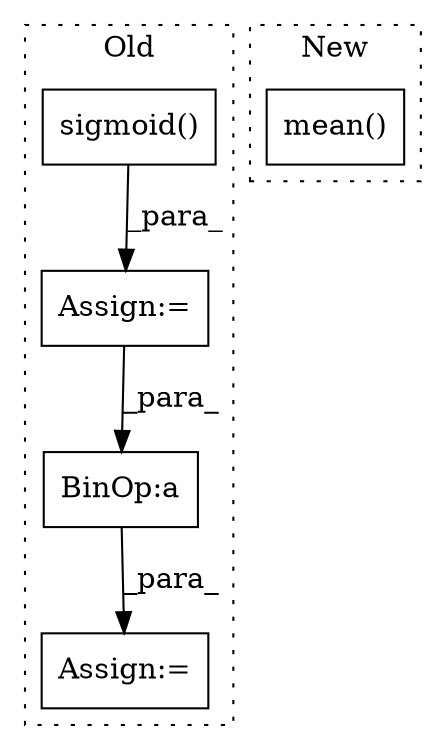 digraph G {
subgraph cluster0 {
1 [label="sigmoid()" a="75" s="3806" l="40" shape="box"];
3 [label="BinOp:a" a="82" s="4347" l="3" shape="box"];
4 [label="Assign:=" a="68" s="4341" l="3" shape="box"];
5 [label="Assign:=" a="68" s="3803" l="3" shape="box"];
label = "Old";
style="dotted";
}
subgraph cluster1 {
2 [label="mean()" a="75" s="2855" l="69" shape="box"];
label = "New";
style="dotted";
}
1 -> 5 [label="_para_"];
3 -> 4 [label="_para_"];
5 -> 3 [label="_para_"];
}